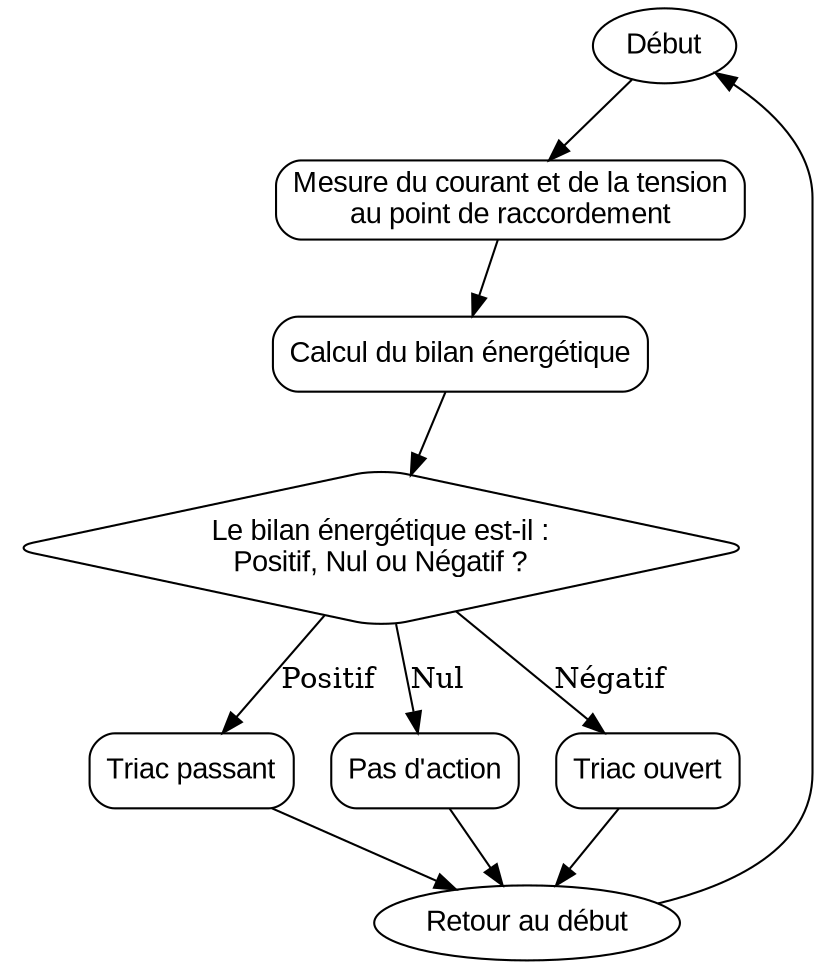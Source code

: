 digraph Mk2PVRouter {
    rankdir=TB; // Orientation de haut en bas
    node [shape=box, style=rounded, fontname="Arial"];

    // Début
    start [shape=ellipse, label="Début"];

    // Étapes principales
    measure [label="Mesure du courant et de la tension\nau point de raccordement"];
    calculate [label="Calcul du bilan énergétique"];
    decision [shape=diamond, label="Le bilan énergétique est-il :\nPositif, Nul ou Négatif ?"];
    redirect [label="Triac passant"];
    no_action [label="Pas d'action"];
    disable [label="Triac ouvert"];
    end [shape=ellipse, label="Retour au début"];

    // Connexions
    start -> measure;
    measure -> calculate;
    calculate -> decision;

    // Cas du bilan énergétique
    decision -> redirect [label="Positif"];
    decision -> no_action [label="Nul"];
    decision -> disable [label="Négatif"];

    // Suite des actions
    redirect -> end;
    no_action -> end;
    disable -> end;
    end -> start; // Retour au début
}